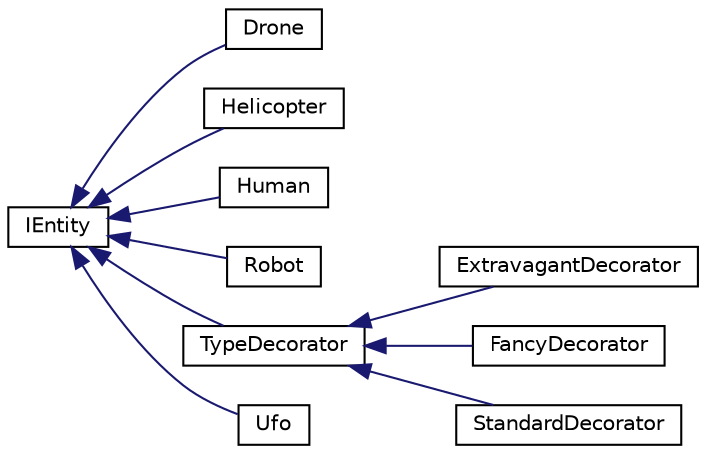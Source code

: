 digraph "Graphical Class Hierarchy"
{
 // LATEX_PDF_SIZE
  edge [fontname="Helvetica",fontsize="10",labelfontname="Helvetica",labelfontsize="10"];
  node [fontname="Helvetica",fontsize="10",shape=record];
  rankdir="LR";
  Node0 [label="IEntity",height=0.2,width=0.4,color="black", fillcolor="white", style="filled",URL="$classIEntity.html",tooltip="Represents an entity in a physical system."];
  Node0 -> Node1 [dir="back",color="midnightblue",fontsize="10",style="solid",fontname="Helvetica"];
  Node1 [label="Drone",height=0.2,width=0.4,color="black", fillcolor="white", style="filled",URL="$classDrone.html",tooltip="Represents a drone in a physical system. Drones move using euler integration based on a specified vel..."];
  Node0 -> Node2 [dir="back",color="midnightblue",fontsize="10",style="solid",fontname="Helvetica"];
  Node2 [label="Helicopter",height=0.2,width=0.4,color="black", fillcolor="white", style="filled",URL="$classHelicopter.html",tooltip="Helicopter class."];
  Node0 -> Node3 [dir="back",color="midnightblue",fontsize="10",style="solid",fontname="Helvetica"];
  Node3 [label="Human",height=0.2,width=0.4,color="black", fillcolor="white", style="filled",URL="$classHuman.html",tooltip="Human class."];
  Node0 -> Node4 [dir="back",color="midnightblue",fontsize="10",style="solid",fontname="Helvetica"];
  Node4 [label="Robot",height=0.2,width=0.4,color="black", fillcolor="white", style="filled",URL="$classRobot.html",tooltip="Represents a robot in a physical system."];
  Node0 -> Node5 [dir="back",color="midnightblue",fontsize="10",style="solid",fontname="Helvetica"];
  Node5 [label="TypeDecorator",height=0.2,width=0.4,color="black", fillcolor="white", style="filled",URL="$classTypeDecorator.html",tooltip="this class inherits from the IEntity class and is represents a type decorator where the entity will h..."];
  Node5 -> Node6 [dir="back",color="midnightblue",fontsize="10",style="solid",fontname="Helvetica"];
  Node6 [label="ExtravagantDecorator",height=0.2,width=0.4,color="black", fillcolor="white", style="filled",URL="$classExtravagantDecorator.html",tooltip="this class is the decorator for an extravagant entity"];
  Node5 -> Node7 [dir="back",color="midnightblue",fontsize="10",style="solid",fontname="Helvetica"];
  Node7 [label="FancyDecorator",height=0.2,width=0.4,color="black", fillcolor="white", style="filled",URL="$classFancyDecorator.html",tooltip="this class is the decorator for a fancy entity"];
  Node5 -> Node8 [dir="back",color="midnightblue",fontsize="10",style="solid",fontname="Helvetica"];
  Node8 [label="StandardDecorator",height=0.2,width=0.4,color="black", fillcolor="white", style="filled",URL="$classStandardDecorator.html",tooltip="this class is the decorator for a standard entity"];
  Node0 -> Node9 [dir="back",color="midnightblue",fontsize="10",style="solid",fontname="Helvetica"];
  Node9 [label="Ufo",height=0.2,width=0.4,color="black", fillcolor="white", style="filled",URL="$classUfo.html",tooltip="Represents a UFO in the drone simulation."];
}
